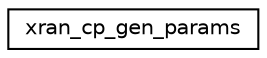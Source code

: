 digraph "Graphical Class Hierarchy"
{
 // LATEX_PDF_SIZE
  edge [fontname="Helvetica",fontsize="10",labelfontname="Helvetica",labelfontsize="10"];
  node [fontname="Helvetica",fontsize="10",shape=record];
  rankdir="LR";
  Node0 [label="xran_cp_gen_params",height=0.2,width=0.4,color="black", fillcolor="white", style="filled",URL="$structxran__cp__gen__params.html",tooltip=" "];
}
